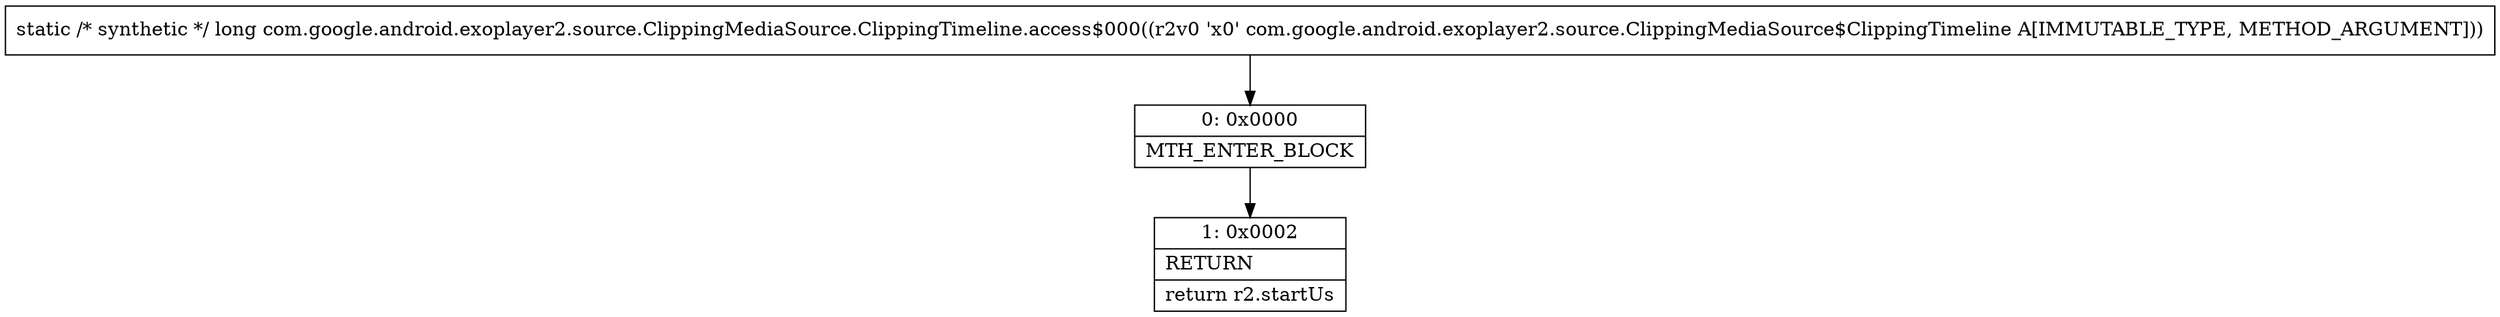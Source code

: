 digraph "CFG forcom.google.android.exoplayer2.source.ClippingMediaSource.ClippingTimeline.access$000(Lcom\/google\/android\/exoplayer2\/source\/ClippingMediaSource$ClippingTimeline;)J" {
Node_0 [shape=record,label="{0\:\ 0x0000|MTH_ENTER_BLOCK\l}"];
Node_1 [shape=record,label="{1\:\ 0x0002|RETURN\l|return r2.startUs\l}"];
MethodNode[shape=record,label="{static \/* synthetic *\/ long com.google.android.exoplayer2.source.ClippingMediaSource.ClippingTimeline.access$000((r2v0 'x0' com.google.android.exoplayer2.source.ClippingMediaSource$ClippingTimeline A[IMMUTABLE_TYPE, METHOD_ARGUMENT])) }"];
MethodNode -> Node_0;
Node_0 -> Node_1;
}

